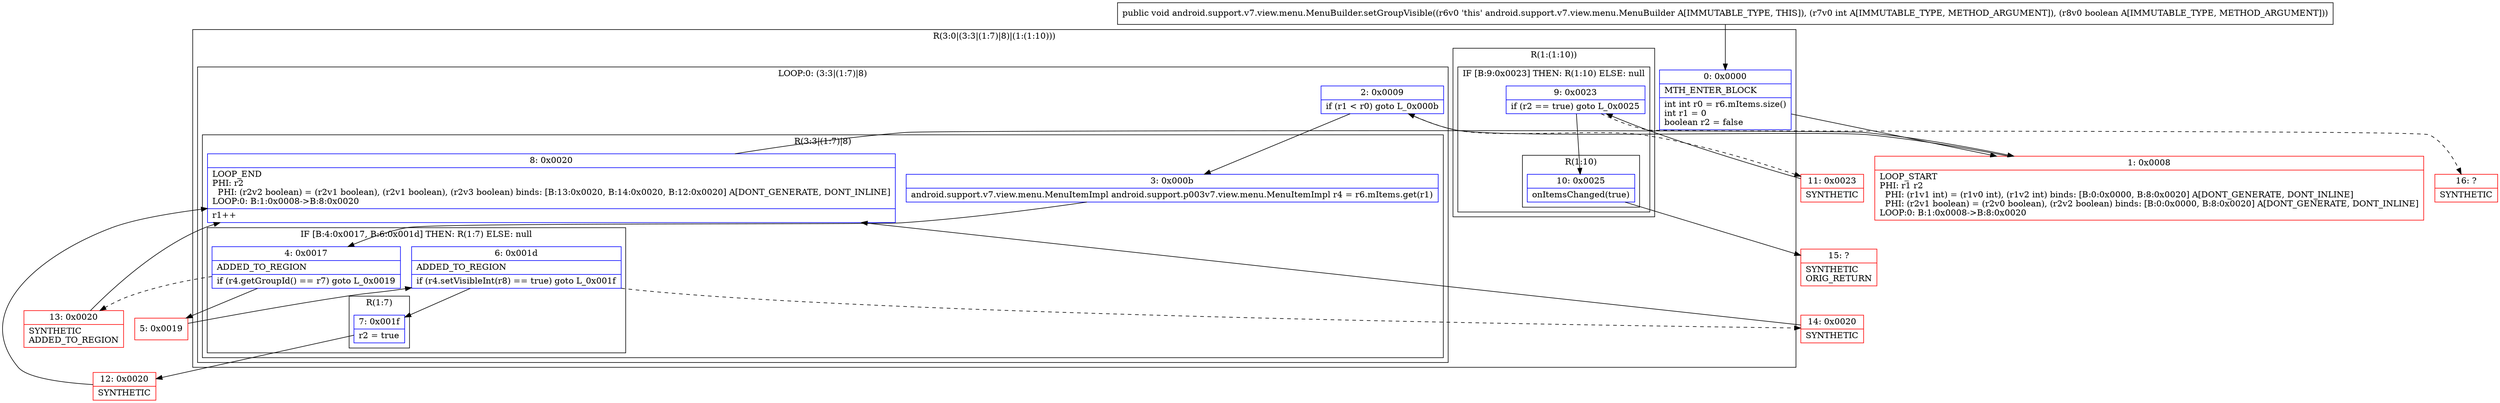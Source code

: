 digraph "CFG forandroid.support.v7.view.menu.MenuBuilder.setGroupVisible(IZ)V" {
subgraph cluster_Region_565952753 {
label = "R(3:0|(3:3|(1:7)|8)|(1:(1:10)))";
node [shape=record,color=blue];
Node_0 [shape=record,label="{0\:\ 0x0000|MTH_ENTER_BLOCK\l|int int r0 = r6.mItems.size()\lint r1 = 0\lboolean r2 = false\l}"];
subgraph cluster_LoopRegion_1132239392 {
label = "LOOP:0: (3:3|(1:7)|8)";
node [shape=record,color=blue];
Node_2 [shape=record,label="{2\:\ 0x0009|if (r1 \< r0) goto L_0x000b\l}"];
subgraph cluster_Region_1759154769 {
label = "R(3:3|(1:7)|8)";
node [shape=record,color=blue];
Node_3 [shape=record,label="{3\:\ 0x000b|android.support.v7.view.menu.MenuItemImpl android.support.p003v7.view.menu.MenuItemImpl r4 = r6.mItems.get(r1)\l}"];
subgraph cluster_IfRegion_197832935 {
label = "IF [B:4:0x0017, B:6:0x001d] THEN: R(1:7) ELSE: null";
node [shape=record,color=blue];
Node_4 [shape=record,label="{4\:\ 0x0017|ADDED_TO_REGION\l|if (r4.getGroupId() == r7) goto L_0x0019\l}"];
Node_6 [shape=record,label="{6\:\ 0x001d|ADDED_TO_REGION\l|if (r4.setVisibleInt(r8) == true) goto L_0x001f\l}"];
subgraph cluster_Region_1392733196 {
label = "R(1:7)";
node [shape=record,color=blue];
Node_7 [shape=record,label="{7\:\ 0x001f|r2 = true\l}"];
}
}
Node_8 [shape=record,label="{8\:\ 0x0020|LOOP_END\lPHI: r2 \l  PHI: (r2v2 boolean) = (r2v1 boolean), (r2v1 boolean), (r2v3 boolean) binds: [B:13:0x0020, B:14:0x0020, B:12:0x0020] A[DONT_GENERATE, DONT_INLINE]\lLOOP:0: B:1:0x0008\-\>B:8:0x0020\l|r1++\l}"];
}
}
subgraph cluster_Region_2018365646 {
label = "R(1:(1:10))";
node [shape=record,color=blue];
subgraph cluster_IfRegion_742425301 {
label = "IF [B:9:0x0023] THEN: R(1:10) ELSE: null";
node [shape=record,color=blue];
Node_9 [shape=record,label="{9\:\ 0x0023|if (r2 == true) goto L_0x0025\l}"];
subgraph cluster_Region_1294413162 {
label = "R(1:10)";
node [shape=record,color=blue];
Node_10 [shape=record,label="{10\:\ 0x0025|onItemsChanged(true)\l}"];
}
}
}
}
Node_1 [shape=record,color=red,label="{1\:\ 0x0008|LOOP_START\lPHI: r1 r2 \l  PHI: (r1v1 int) = (r1v0 int), (r1v2 int) binds: [B:0:0x0000, B:8:0x0020] A[DONT_GENERATE, DONT_INLINE]\l  PHI: (r2v1 boolean) = (r2v0 boolean), (r2v2 boolean) binds: [B:0:0x0000, B:8:0x0020] A[DONT_GENERATE, DONT_INLINE]\lLOOP:0: B:1:0x0008\-\>B:8:0x0020\l}"];
Node_5 [shape=record,color=red,label="{5\:\ 0x0019}"];
Node_11 [shape=record,color=red,label="{11\:\ 0x0023|SYNTHETIC\l}"];
Node_12 [shape=record,color=red,label="{12\:\ 0x0020|SYNTHETIC\l}"];
Node_13 [shape=record,color=red,label="{13\:\ 0x0020|SYNTHETIC\lADDED_TO_REGION\l}"];
Node_14 [shape=record,color=red,label="{14\:\ 0x0020|SYNTHETIC\l}"];
Node_15 [shape=record,color=red,label="{15\:\ ?|SYNTHETIC\lORIG_RETURN\l}"];
Node_16 [shape=record,color=red,label="{16\:\ ?|SYNTHETIC\l}"];
MethodNode[shape=record,label="{public void android.support.v7.view.menu.MenuBuilder.setGroupVisible((r6v0 'this' android.support.v7.view.menu.MenuBuilder A[IMMUTABLE_TYPE, THIS]), (r7v0 int A[IMMUTABLE_TYPE, METHOD_ARGUMENT]), (r8v0 boolean A[IMMUTABLE_TYPE, METHOD_ARGUMENT])) }"];
MethodNode -> Node_0;
Node_0 -> Node_1;
Node_2 -> Node_3;
Node_2 -> Node_11[style=dashed];
Node_3 -> Node_4;
Node_4 -> Node_5;
Node_4 -> Node_13[style=dashed];
Node_6 -> Node_7;
Node_6 -> Node_14[style=dashed];
Node_7 -> Node_12;
Node_8 -> Node_1;
Node_9 -> Node_10;
Node_9 -> Node_16[style=dashed];
Node_10 -> Node_15;
Node_1 -> Node_2;
Node_5 -> Node_6;
Node_11 -> Node_9;
Node_12 -> Node_8;
Node_13 -> Node_8;
Node_14 -> Node_8;
}

